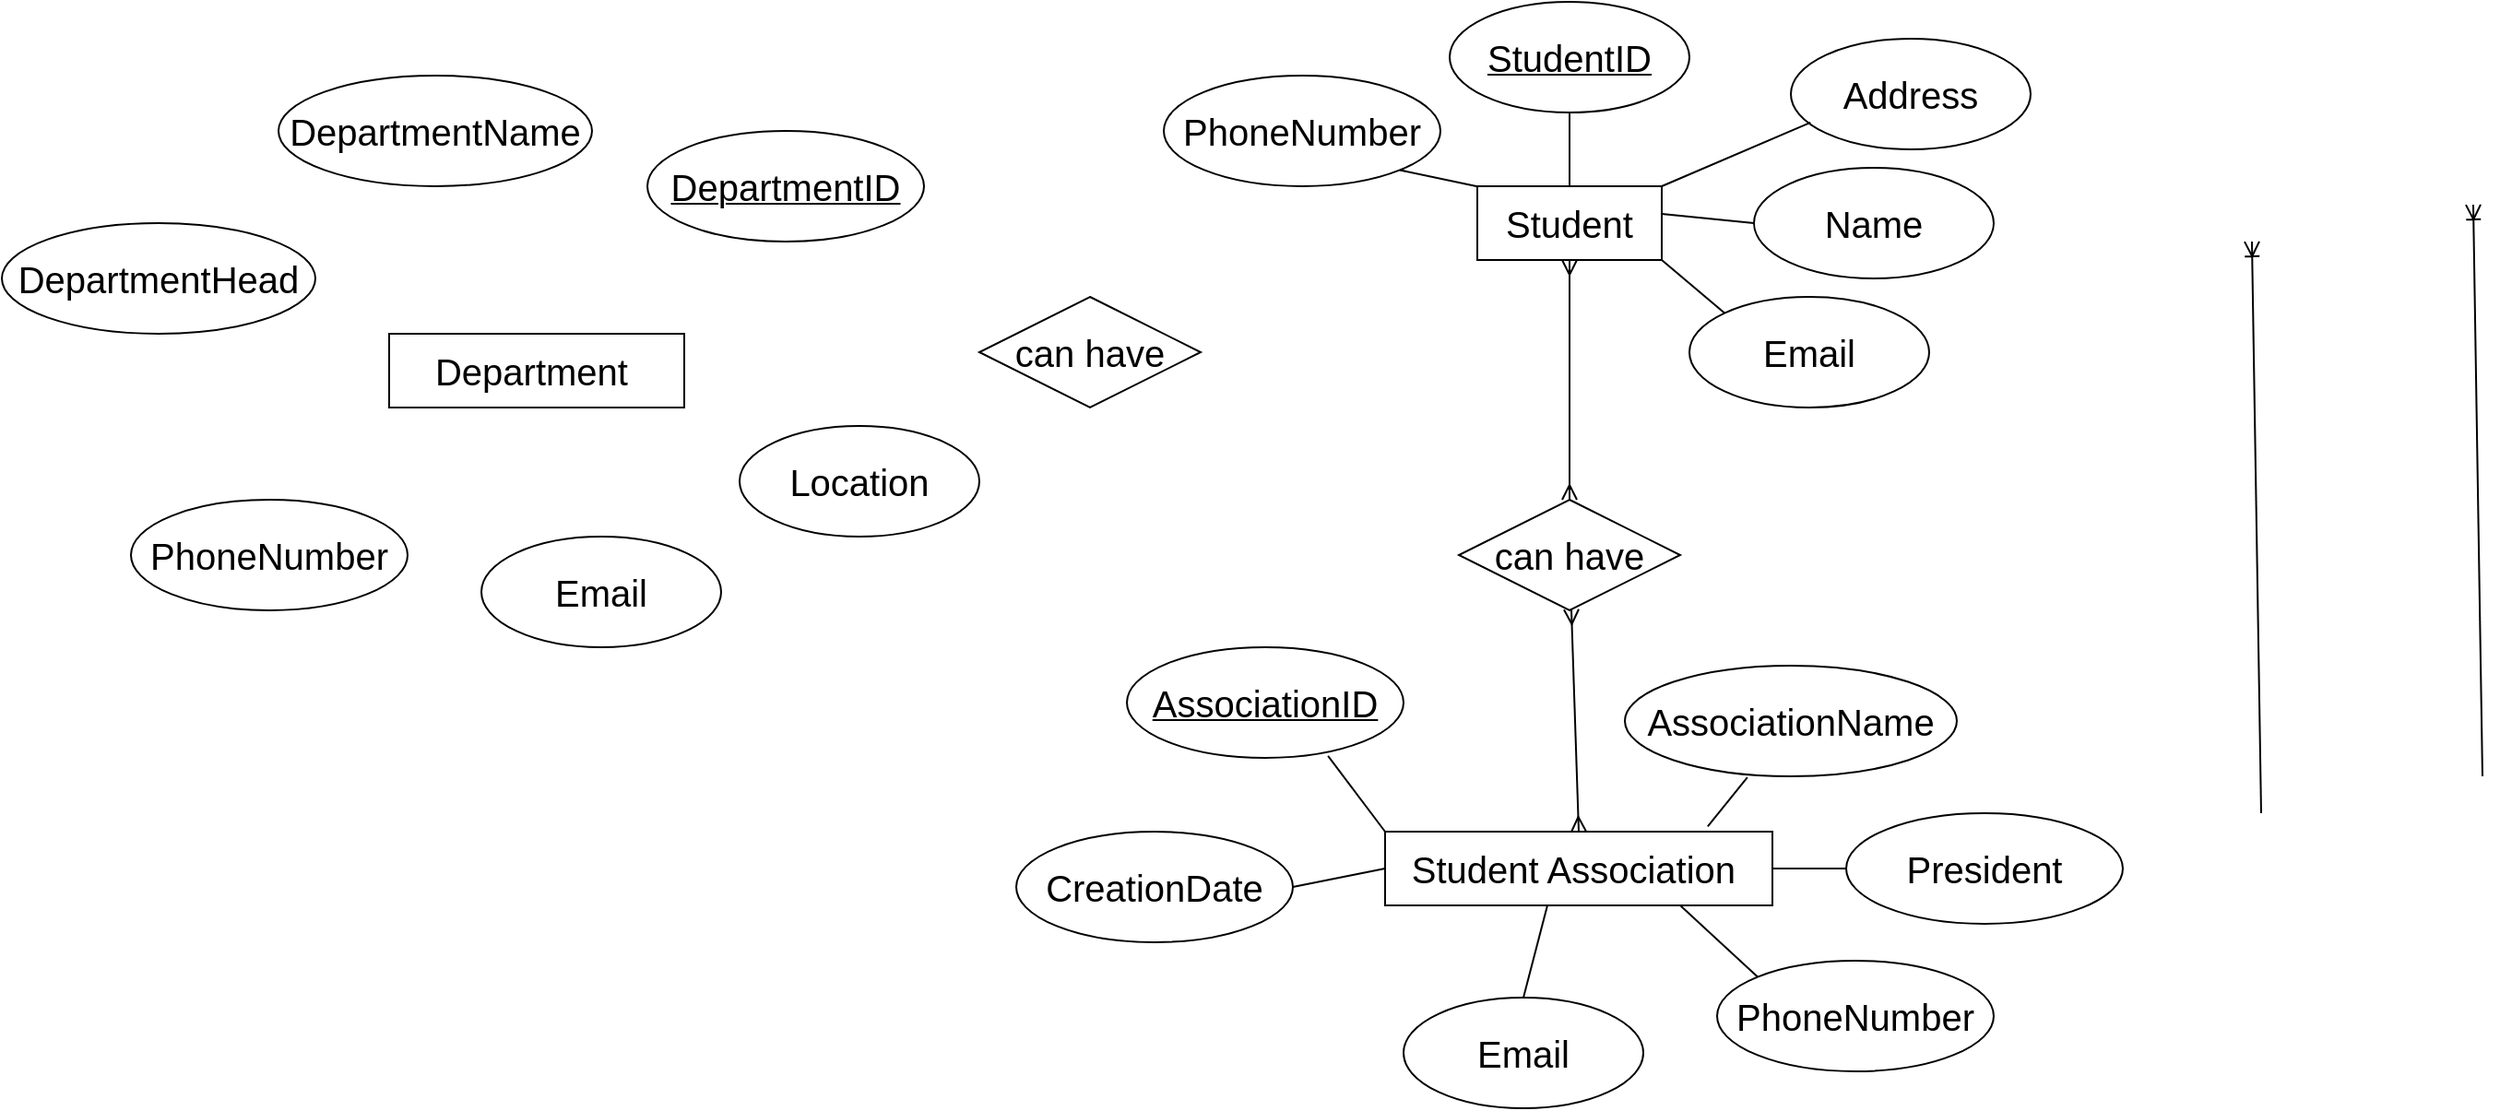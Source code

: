 <mxfile version="24.4.0" type="github">
  <diagram name="Page-1" id="YbyV28eoxzV0GdX374hJ">
    <mxGraphModel dx="1570" dy="993" grid="1" gridSize="10" guides="1" tooltips="1" connect="1" arrows="1" fold="1" page="1" pageScale="1" pageWidth="850" pageHeight="1100" math="0" shadow="0">
      <root>
        <mxCell id="0" />
        <mxCell id="1" parent="0" />
        <mxCell id="_GpoOHqEXnmoVWsLeHsH-20" value="&lt;font style=&quot;font-size: 20px;&quot;&gt;Student&lt;/font&gt;" style="whiteSpace=wrap;html=1;align=center;" parent="1" vertex="1">
          <mxGeometry x="160" y="160" width="100" height="40" as="geometry" />
        </mxCell>
        <mxCell id="_GpoOHqEXnmoVWsLeHsH-22" value="&lt;font style=&quot;font-size: 20px;&quot;&gt;Name&lt;/font&gt;" style="ellipse;whiteSpace=wrap;html=1;align=center;" parent="1" vertex="1">
          <mxGeometry x="310" y="150" width="130" height="60" as="geometry" />
        </mxCell>
        <mxCell id="_GpoOHqEXnmoVWsLeHsH-23" value="&lt;font style=&quot;font-size: 20px;&quot;&gt;StudentID&lt;/font&gt;" style="ellipse;whiteSpace=wrap;html=1;align=center;fontStyle=4;" parent="1" vertex="1">
          <mxGeometry x="145" y="60" width="130" height="60" as="geometry" />
        </mxCell>
        <mxCell id="_GpoOHqEXnmoVWsLeHsH-28" value="&lt;font style=&quot;font-size: 20px;&quot;&gt;PhoneNumber&lt;/font&gt;" style="ellipse;whiteSpace=wrap;html=1;align=center;" parent="1" vertex="1">
          <mxGeometry x="-10" y="100" width="150" height="60" as="geometry" />
        </mxCell>
        <mxCell id="_GpoOHqEXnmoVWsLeHsH-29" value="&lt;font style=&quot;font-size: 20px;&quot;&gt;Address&lt;/font&gt;" style="ellipse;whiteSpace=wrap;html=1;align=center;" parent="1" vertex="1">
          <mxGeometry x="330" y="80" width="130" height="60" as="geometry" />
        </mxCell>
        <mxCell id="_GpoOHqEXnmoVWsLeHsH-30" value="&lt;font style=&quot;font-size: 20px;&quot;&gt;Email&lt;/font&gt;" style="ellipse;whiteSpace=wrap;html=1;align=center;" parent="1" vertex="1">
          <mxGeometry x="275" y="220" width="130" height="60" as="geometry" />
        </mxCell>
        <mxCell id="_GpoOHqEXnmoVWsLeHsH-33" value="&lt;font style=&quot;font-size: 20px;&quot;&gt;AssociationID&lt;/font&gt;" style="ellipse;whiteSpace=wrap;html=1;align=center;fontStyle=4;" parent="1" vertex="1">
          <mxGeometry x="-30" y="410" width="150" height="60" as="geometry" />
        </mxCell>
        <mxCell id="_GpoOHqEXnmoVWsLeHsH-34" value="&lt;font style=&quot;font-size: 20px;&quot;&gt;DepartmentID&lt;/font&gt;" style="ellipse;whiteSpace=wrap;html=1;align=center;fontStyle=4;" parent="1" vertex="1">
          <mxGeometry x="-290" y="130" width="150" height="60" as="geometry" />
        </mxCell>
        <mxCell id="_GpoOHqEXnmoVWsLeHsH-41" value="" style="endArrow=none;html=1;rounded=0;entryX=0.082;entryY=0.757;entryDx=0;entryDy=0;entryPerimeter=0;" parent="1" target="_GpoOHqEXnmoVWsLeHsH-29" edge="1">
          <mxGeometry width="50" height="50" relative="1" as="geometry">
            <mxPoint x="260" y="160" as="sourcePoint" />
            <mxPoint x="310" y="110" as="targetPoint" />
          </mxGeometry>
        </mxCell>
        <mxCell id="_GpoOHqEXnmoVWsLeHsH-45" value="" style="endArrow=none;html=1;rounded=0;entryX=0.5;entryY=1;entryDx=0;entryDy=0;exitX=0.5;exitY=0;exitDx=0;exitDy=0;" parent="1" source="_GpoOHqEXnmoVWsLeHsH-20" target="_GpoOHqEXnmoVWsLeHsH-23" edge="1">
          <mxGeometry width="50" height="50" relative="1" as="geometry">
            <mxPoint x="200" y="160" as="sourcePoint" />
            <mxPoint x="281" y="125" as="targetPoint" />
          </mxGeometry>
        </mxCell>
        <mxCell id="_GpoOHqEXnmoVWsLeHsH-46" value="" style="endArrow=none;html=1;rounded=0;entryX=0;entryY=0.5;entryDx=0;entryDy=0;" parent="1" target="_GpoOHqEXnmoVWsLeHsH-22" edge="1">
          <mxGeometry width="50" height="50" relative="1" as="geometry">
            <mxPoint x="260" y="175" as="sourcePoint" />
            <mxPoint x="341" y="140" as="targetPoint" />
          </mxGeometry>
        </mxCell>
        <mxCell id="_GpoOHqEXnmoVWsLeHsH-47" value="" style="endArrow=none;html=1;rounded=0;entryX=0;entryY=0;entryDx=0;entryDy=0;" parent="1" target="_GpoOHqEXnmoVWsLeHsH-30" edge="1">
          <mxGeometry width="50" height="50" relative="1" as="geometry">
            <mxPoint x="260" y="200" as="sourcePoint" />
            <mxPoint x="341" y="165" as="targetPoint" />
          </mxGeometry>
        </mxCell>
        <mxCell id="_GpoOHqEXnmoVWsLeHsH-50" value="" style="endArrow=none;html=1;rounded=0;entryX=1;entryY=1;entryDx=0;entryDy=0;" parent="1" target="_GpoOHqEXnmoVWsLeHsH-28" edge="1">
          <mxGeometry width="50" height="50" relative="1" as="geometry">
            <mxPoint x="159.5" y="160" as="sourcePoint" />
            <mxPoint x="240.5" y="125" as="targetPoint" />
          </mxGeometry>
        </mxCell>
        <mxCell id="_GpoOHqEXnmoVWsLeHsH-51" value="&lt;font style=&quot;font-size: 20px;&quot;&gt;Student Association&amp;nbsp;&lt;/font&gt;" style="whiteSpace=wrap;html=1;align=center;" parent="1" vertex="1">
          <mxGeometry x="110" y="510" width="210" height="40" as="geometry" />
        </mxCell>
        <mxCell id="_GpoOHqEXnmoVWsLeHsH-76" value="" style="fontSize=12;html=1;endArrow=ERoneToMany;rounded=0;exitX=0.5;exitY=0;exitDx=0;exitDy=0;entryX=0.5;entryY=1;entryDx=0;entryDy=0;" parent="1" edge="1">
          <mxGeometry width="100" height="100" relative="1" as="geometry">
            <mxPoint x="705" y="480" as="sourcePoint" />
            <mxPoint x="700" y="170" as="targetPoint" />
          </mxGeometry>
        </mxCell>
        <mxCell id="_GpoOHqEXnmoVWsLeHsH-81" value="&lt;font style=&quot;font-size: 20px;&quot;&gt;PhoneNumber&lt;/font&gt;" style="ellipse;whiteSpace=wrap;html=1;align=center;" parent="1" vertex="1">
          <mxGeometry x="290" y="580" width="150" height="60" as="geometry" />
        </mxCell>
        <mxCell id="_GpoOHqEXnmoVWsLeHsH-82" value="&lt;font style=&quot;font-size: 20px;&quot;&gt;Email&lt;/font&gt;" style="ellipse;whiteSpace=wrap;html=1;align=center;" parent="1" vertex="1">
          <mxGeometry x="120" y="600" width="130" height="60" as="geometry" />
        </mxCell>
        <mxCell id="_GpoOHqEXnmoVWsLeHsH-84" value="" style="fontSize=12;html=1;endArrow=ERoneToMany;rounded=0;exitX=0.5;exitY=0;exitDx=0;exitDy=0;entryX=0.5;entryY=1;entryDx=0;entryDy=0;" parent="1" edge="1">
          <mxGeometry width="100" height="100" relative="1" as="geometry">
            <mxPoint x="585" y="500" as="sourcePoint" />
            <mxPoint x="580" y="190" as="targetPoint" />
          </mxGeometry>
        </mxCell>
        <mxCell id="_GpoOHqEXnmoVWsLeHsH-85" value="" style="fontSize=12;html=1;endArrow=ERmany;startArrow=ERmany;rounded=0;exitX=0.5;exitY=0;exitDx=0;exitDy=0;" parent="1" source="_GpoOHqEXnmoVWsLeHsH-53" edge="1">
          <mxGeometry width="100" height="100" relative="1" as="geometry">
            <mxPoint x="110" y="300" as="sourcePoint" />
            <mxPoint x="210" y="200" as="targetPoint" />
          </mxGeometry>
        </mxCell>
        <mxCell id="_GpoOHqEXnmoVWsLeHsH-86" value="" style="fontSize=12;html=1;endArrow=ERmany;startArrow=ERmany;rounded=0;exitX=0.5;exitY=0;exitDx=0;exitDy=0;" parent="1" source="_GpoOHqEXnmoVWsLeHsH-51" target="_GpoOHqEXnmoVWsLeHsH-53" edge="1">
          <mxGeometry width="100" height="100" relative="1" as="geometry">
            <mxPoint x="215" y="510" as="sourcePoint" />
            <mxPoint x="210" y="200" as="targetPoint" />
          </mxGeometry>
        </mxCell>
        <mxCell id="_GpoOHqEXnmoVWsLeHsH-53" value="&lt;font style=&quot;font-size: 20px;&quot;&gt;can have&lt;/font&gt;" style="shape=rhombus;perimeter=rhombusPerimeter;whiteSpace=wrap;html=1;align=center;" parent="1" vertex="1">
          <mxGeometry x="150" y="330" width="120" height="60" as="geometry" />
        </mxCell>
        <mxCell id="_GpoOHqEXnmoVWsLeHsH-87" value="&lt;font style=&quot;font-size: 20px;&quot;&gt;President&lt;/font&gt;" style="ellipse;whiteSpace=wrap;html=1;align=center;" parent="1" vertex="1">
          <mxGeometry x="360" y="500" width="150" height="60" as="geometry" />
        </mxCell>
        <mxCell id="_GpoOHqEXnmoVWsLeHsH-88" value="&lt;font style=&quot;font-size: 20px;&quot;&gt;CreationDate&lt;/font&gt;" style="ellipse;whiteSpace=wrap;html=1;align=center;" parent="1" vertex="1">
          <mxGeometry x="-90" y="510" width="150" height="60" as="geometry" />
        </mxCell>
        <mxCell id="_GpoOHqEXnmoVWsLeHsH-89" value="&lt;font style=&quot;font-size: 20px;&quot;&gt;AssociationName&lt;/font&gt;" style="ellipse;whiteSpace=wrap;html=1;align=center;" parent="1" vertex="1">
          <mxGeometry x="240" y="420" width="180" height="60" as="geometry" />
        </mxCell>
        <mxCell id="_GpoOHqEXnmoVWsLeHsH-90" value="" style="endArrow=none;html=1;rounded=0;entryX=0.727;entryY=0.982;entryDx=0;entryDy=0;entryPerimeter=0;exitX=0;exitY=0;exitDx=0;exitDy=0;" parent="1" source="_GpoOHqEXnmoVWsLeHsH-51" target="_GpoOHqEXnmoVWsLeHsH-33" edge="1">
          <mxGeometry width="50" height="50" relative="1" as="geometry">
            <mxPoint x="110" y="509" as="sourcePoint" />
            <mxPoint x="68.5" y="500" as="targetPoint" />
          </mxGeometry>
        </mxCell>
        <mxCell id="_GpoOHqEXnmoVWsLeHsH-91" value="" style="endArrow=none;html=1;rounded=0;entryX=0.369;entryY=1.009;entryDx=0;entryDy=0;entryPerimeter=0;exitX=0.833;exitY=-0.069;exitDx=0;exitDy=0;exitPerimeter=0;" parent="1" source="_GpoOHqEXnmoVWsLeHsH-51" target="_GpoOHqEXnmoVWsLeHsH-89" edge="1">
          <mxGeometry width="50" height="50" relative="1" as="geometry">
            <mxPoint x="310" y="509" as="sourcePoint" />
            <mxPoint x="268.5" y="500" as="targetPoint" />
          </mxGeometry>
        </mxCell>
        <mxCell id="_GpoOHqEXnmoVWsLeHsH-92" value="" style="endArrow=none;html=1;rounded=0;entryX=1;entryY=0.5;entryDx=0;entryDy=0;exitX=0;exitY=0.5;exitDx=0;exitDy=0;" parent="1" source="_GpoOHqEXnmoVWsLeHsH-87" target="_GpoOHqEXnmoVWsLeHsH-51" edge="1">
          <mxGeometry width="50" height="50" relative="1" as="geometry">
            <mxPoint x="360.75" y="544.5" as="sourcePoint" />
            <mxPoint x="319.25" y="535.5" as="targetPoint" />
          </mxGeometry>
        </mxCell>
        <mxCell id="_GpoOHqEXnmoVWsLeHsH-93" value="" style="endArrow=none;html=1;rounded=0;entryX=0;entryY=0;entryDx=0;entryDy=0;" parent="1" target="_GpoOHqEXnmoVWsLeHsH-81" edge="1">
          <mxGeometry width="50" height="50" relative="1" as="geometry">
            <mxPoint x="270" y="550" as="sourcePoint" />
            <mxPoint x="320" y="500" as="targetPoint" />
          </mxGeometry>
        </mxCell>
        <mxCell id="_GpoOHqEXnmoVWsLeHsH-95" value="" style="endArrow=none;html=1;rounded=0;entryX=0.5;entryY=0;entryDx=0;entryDy=0;" parent="1" target="_GpoOHqEXnmoVWsLeHsH-82" edge="1">
          <mxGeometry width="50" height="50" relative="1" as="geometry">
            <mxPoint x="198" y="550" as="sourcePoint" />
            <mxPoint x="240" y="589" as="targetPoint" />
          </mxGeometry>
        </mxCell>
        <mxCell id="_GpoOHqEXnmoVWsLeHsH-96" value="" style="endArrow=none;html=1;rounded=0;entryX=0;entryY=0.5;entryDx=0;entryDy=0;exitX=1;exitY=0.5;exitDx=0;exitDy=0;" parent="1" source="_GpoOHqEXnmoVWsLeHsH-88" target="_GpoOHqEXnmoVWsLeHsH-51" edge="1">
          <mxGeometry width="50" height="50" relative="1" as="geometry">
            <mxPoint x="50" y="580" as="sourcePoint" />
            <mxPoint x="100" y="530" as="targetPoint" />
          </mxGeometry>
        </mxCell>
        <mxCell id="_GpoOHqEXnmoVWsLeHsH-97" value="&lt;font style=&quot;font-size: 20px;&quot;&gt;Department&amp;nbsp;&lt;/font&gt;" style="whiteSpace=wrap;html=1;align=center;" parent="1" vertex="1">
          <mxGeometry x="-430" y="240" width="160" height="40" as="geometry" />
        </mxCell>
        <mxCell id="sIX8jyQrvL1jCZMq7ES4-1" value="&lt;font style=&quot;font-size: 20px;&quot;&gt;can have&lt;/font&gt;" style="shape=rhombus;perimeter=rhombusPerimeter;whiteSpace=wrap;html=1;align=center;" vertex="1" parent="1">
          <mxGeometry x="-110" y="220" width="120" height="60" as="geometry" />
        </mxCell>
        <mxCell id="sIX8jyQrvL1jCZMq7ES4-2" value="&lt;font style=&quot;font-size: 20px;&quot;&gt;PhoneNumber&lt;/font&gt;" style="ellipse;whiteSpace=wrap;html=1;align=center;" vertex="1" parent="1">
          <mxGeometry x="-570" y="330" width="150" height="60" as="geometry" />
        </mxCell>
        <mxCell id="sIX8jyQrvL1jCZMq7ES4-3" value="&lt;font style=&quot;font-size: 20px;&quot;&gt;Email&lt;/font&gt;" style="ellipse;whiteSpace=wrap;html=1;align=center;" vertex="1" parent="1">
          <mxGeometry x="-380" y="350" width="130" height="60" as="geometry" />
        </mxCell>
        <mxCell id="sIX8jyQrvL1jCZMq7ES4-4" value="&lt;font style=&quot;font-size: 20px;&quot;&gt;DepartmentName&lt;/font&gt;" style="ellipse;whiteSpace=wrap;html=1;align=center;" vertex="1" parent="1">
          <mxGeometry x="-490" y="100" width="170" height="60" as="geometry" />
        </mxCell>
        <mxCell id="sIX8jyQrvL1jCZMq7ES4-5" value="&lt;font style=&quot;font-size: 20px;&quot;&gt;DepartmentHead&lt;/font&gt;" style="ellipse;whiteSpace=wrap;html=1;align=center;" vertex="1" parent="1">
          <mxGeometry x="-640" y="180" width="170" height="60" as="geometry" />
        </mxCell>
        <mxCell id="sIX8jyQrvL1jCZMq7ES4-6" value="&lt;font style=&quot;font-size: 20px;&quot;&gt;Location&lt;/font&gt;" style="ellipse;whiteSpace=wrap;html=1;align=center;" vertex="1" parent="1">
          <mxGeometry x="-240" y="290" width="130" height="60" as="geometry" />
        </mxCell>
      </root>
    </mxGraphModel>
  </diagram>
</mxfile>
